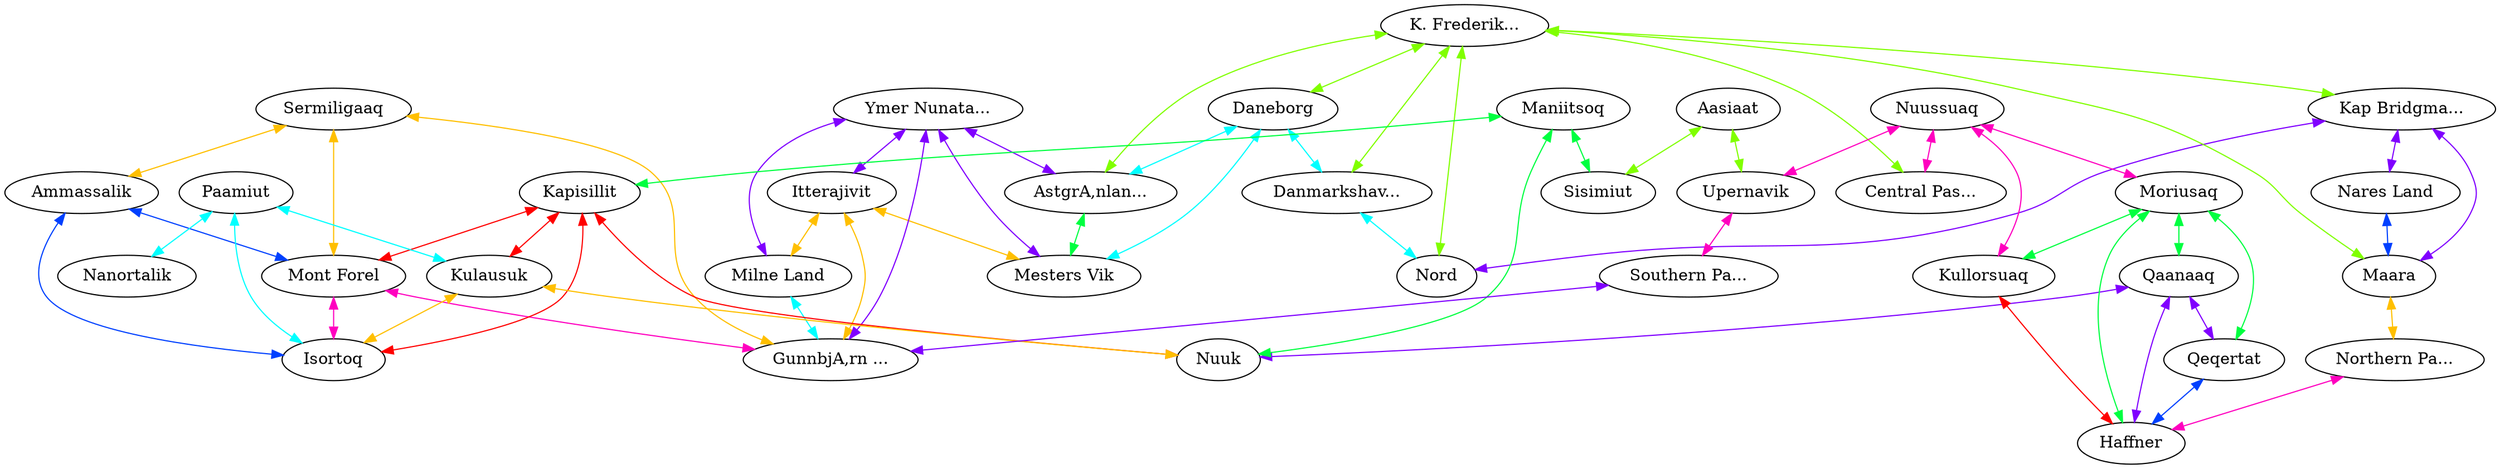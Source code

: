 graph x {
"Ammassalik" [pos="2.38888888888889,-5.83333333333333",label="Ammassalik"]
"GunnbjA,rn Fjeld" [pos="3.01388888888889,-4.47222222222222",label="GunnbjA,rn ..."]
"Milne Land" [pos="3.51388888888889,-4.68055555555556",label="Milne Land"]
"Isortoq" [pos="1.875,-5.91666666666667",label="Isortoq"]
"Kap Bridgman" [pos="4.47222222222222,-1.33333333333333",label="Kap Bridgma..."]
"Mont Forel" [pos="2.30555555555556,-4.97222222222222",label="Mont Forel"]
"Sermiligaaq" [pos="3.19444444444444,-5.29166666666667",label="Sermiligaaq"]
"Itterajivit" [pos="4.16666666666667,-4.48611111111111",label="Itterajivit"]
"Ymer Nunatak" [pos="3.94444444444444,-4.08333333333333",label="Ymer Nunata..."]
"Mesters Vik" [pos="4.75,-4.15277777777778",label="Mesters Vik"]
"AstgrA,nland" [pos="4.44444444444444,-3.375",label="AstgrA,nlan..."]
"Daneborg" [pos="5.18055555555556,-3.04166666666667",label="Daneborg"]
"Danmarkshaven" [pos="5.41666666666667,-2.18055555555556",label="Danmarkshav..."]
"K. Frederik VIII Land" [pos="4.47222222222222,-2.11111111111111",label="K. Frederik..."]
"Nord" [pos="5.16666666666667,-1.65277777777778",label="Nord"]
"Maara" [pos="3.98611111111111,-1.51388888888889",label="Maara"]
"Nares Land" [pos="3.79166666666667,-1.06944444444444",label="Nares Land"]
"Haffner" [pos="1.41666666666667,-0.777777777777778",label="Haffner"]
"Qaanaaq" [pos="0.513888888888889,-1.25",label="Qaanaaq"]
"Qeqertat" [pos="1.18055555555556,-1.25",label="Qeqertat"]
"Moriusaq" [pos="1.13888888888889,-1.875",label="Moriusaq"]
"Nuussuaq" [pos="1.40277777777778,-2.73611111111111",label="Nuussuaq"]
"Kullorsuaq" [pos="1.68055555555556,-2.19444444444444",label="Kullorsuaq"]
"Upernavik" [pos="1.36111111111111,-3.20833333333333",label="Upernavik"]
"Aasiaat" [pos="1.54166666666667,-4.26388888888889",label="Aasiaat"]
"Sisimiut" [pos="1.44444444444444,-4.79166666666667",label="Sisimiut"]
"Maniitsoq" [pos="1.02777777777778,-4.93055555555556",label="Maniitsoq"]
"Nuuk" [pos="0.944444444444444,-5.66666666666667",label="Nuuk"]
"Kapisillit" [pos="1.52777777777778,-5.68055555555556",label="Kapisillit"]
"Kulausuk" [pos="0.875,-6.18055555555556",label="Kulausuk"]
"Paamiut" [pos="1.51388888888889,-6.52777777777778",label="Paamiut"]
"Nanortalik" [pos="1.09722222222222,-7.16666666666667",label="Nanortalik"]
"Northern Pass" [pos="2.68055555555556,-1.45833333333333",label="Northern Pa..."]
"Central Pass" [pos="2.77777777777778,-2.38888888888889",label="Central Pas..."]
"Southern Pass" [pos="2.19444444444444,-3.91666666666667",label="Southern Pa..."]
"Sermiligaaq" -- "Mont Forel" [dir="both",color="0.125,1,1"]
"Sermiligaaq" -- "GunnbjA,rn Fjeld" [dir="both",color="0.125,1,1"]
"Sermiligaaq" -- "Ammassalik" [dir="both",color="0.125,1,1"]
"K. Frederik VIII Land" -- "Danmarkshaven" [dir="both",color="0.25,1,1"]
"K. Frederik VIII Land" -- "Kap Bridgman" [dir="both",color="0.25,1,1"]
"K. Frederik VIII Land" -- "AstgrA,nland" [dir="both",color="0.25,1,1"]
"K. Frederik VIII Land" -- "Maara" [dir="both",color="0.25,1,1"]
"K. Frederik VIII Land" -- "Nord" [dir="both",color="0.25,1,1"]
"K. Frederik VIII Land" -- "Daneborg" [dir="both",color="0.25,1,1"]
"K. Frederik VIII Land" -- "Central Pass" [dir="both",color="0.25,1,1"]
"Maniitsoq" -- "Nuuk" [dir="both",color="0.375,1,1"]
"Maniitsoq" -- "Kapisillit" [dir="both",color="0.375,1,1"]
"Maniitsoq" -- "Sisimiut" [dir="both",color="0.375,1,1"]
"Paamiut" -- "Kulausuk" [dir="both",color="0.5,1,1"]
"Paamiut" -- "Isortoq" [dir="both",color="0.5,1,1"]
"Paamiut" -- "Nanortalik" [dir="both",color="0.5,1,1"]
"Ammassalik" -- "Mont Forel" [dir="both",color="0.625,1,1"]
"Ammassalik" -- "Isortoq" [dir="both",color="0.625,1,1"]
"Ymer Nunatak" -- "Milne Land" [dir="both",color="0.75,1,1"]
"Ymer Nunatak" -- "AstgrA,nland" [dir="both",color="0.75,1,1"]
"Ymer Nunatak" -- "GunnbjA,rn Fjeld" [dir="both",color="0.75,1,1"]
"Ymer Nunatak" -- "Itterajivit" [dir="both",color="0.75,1,1"]
"Ymer Nunatak" -- "Mesters Vik" [dir="both",color="0.75,1,1"]
"Nuussuaq" -- "Kullorsuaq" [dir="both",color="0.875,1,1"]
"Nuussuaq" -- "Upernavik" [dir="both",color="0.875,1,1"]
"Nuussuaq" -- "Moriusaq" [dir="both",color="0.875,1,1"]
"Nuussuaq" -- "Central Pass" [dir="both",color="0.875,1,1"]
"Kapisillit" -- "Mont Forel" [dir="both",color="1,1,1"]
"Kapisillit" -- "Nuuk" [dir="both",color="1,1,1"]
"Kapisillit" -- "Kulausuk" [dir="both",color="1,1,1"]
"Kapisillit" -- "Isortoq" [dir="both",color="1,1,1"]
"Itterajivit" -- "Milne Land" [dir="both",color="0.125,1,1"]
"Itterajivit" -- "GunnbjA,rn Fjeld" [dir="both",color="0.125,1,1"]
"Itterajivit" -- "Mesters Vik" [dir="both",color="0.125,1,1"]
"Aasiaat" -- "Upernavik" [dir="both",color="0.25,1,1"]
"Aasiaat" -- "Sisimiut" [dir="both",color="0.25,1,1"]
"Moriusaq" -- "Qeqertat" [dir="both",color="0.375,1,1"]
"Moriusaq" -- "Qaanaaq" [dir="both",color="0.375,1,1"]
"Moriusaq" -- "Kullorsuaq" [dir="both",color="0.375,1,1"]
"Moriusaq" -- "Haffner" [dir="both",color="0.375,1,1"]
"Daneborg" -- "Danmarkshaven" [dir="both",color="0.5,1,1"]
"Daneborg" -- "AstgrA,nland" [dir="both",color="0.5,1,1"]
"Daneborg" -- "Mesters Vik" [dir="both",color="0.5,1,1"]
"Kap Bridgman" -- "Nares Land" [dir="both",color="0.75,1,1"]
"Kap Bridgman" -- "Maara" [dir="both",color="0.75,1,1"]
"Kap Bridgman" -- "Nord" [dir="both",color="0.75,1,1"]
"Mont Forel" -- "GunnbjA,rn Fjeld" [dir="both",color="0.875,1,1"]
"Mont Forel" -- "Isortoq" [dir="both",color="0.875,1,1"]
"Kullorsuaq" -- "Haffner" [dir="both",color="1,1,1"]
"Kulausuk" -- "Nuuk" [dir="both",color="0.125,1,1"]
"Kulausuk" -- "Isortoq" [dir="both",color="0.125,1,1"]
"AstgrA,nland" -- "Mesters Vik" [dir="both",color="0.375,1,1"]
"Danmarkshaven" -- "Nord" [dir="both",color="0.5,1,1"]
"Nares Land" -- "Maara" [dir="both",color="0.625,1,1"]
"Qaanaaq" -- "Nuuk" [dir="both",color="0.75,1,1"]
"Qaanaaq" -- "Qeqertat" [dir="both",color="0.75,1,1"]
"Qaanaaq" -- "Haffner" [dir="both",color="0.75,1,1"]
"Upernavik" -- "Southern Pass" [dir="both",color="0.875,1,1"]
"Maara" -- "Northern Pass" [dir="both",color="0.125,1,1"]
"Milne Land" -- "GunnbjA,rn Fjeld" [dir="both",color="0.5,1,1"]
"Qeqertat" -- "Haffner" [dir="both",color="0.625,1,1"]
"Southern Pass" -- "GunnbjA,rn Fjeld" [dir="both",color="0.75,1,1"]
"Northern Pass" -- "Haffner" [dir="both",color="0.875,1,1"]
}

